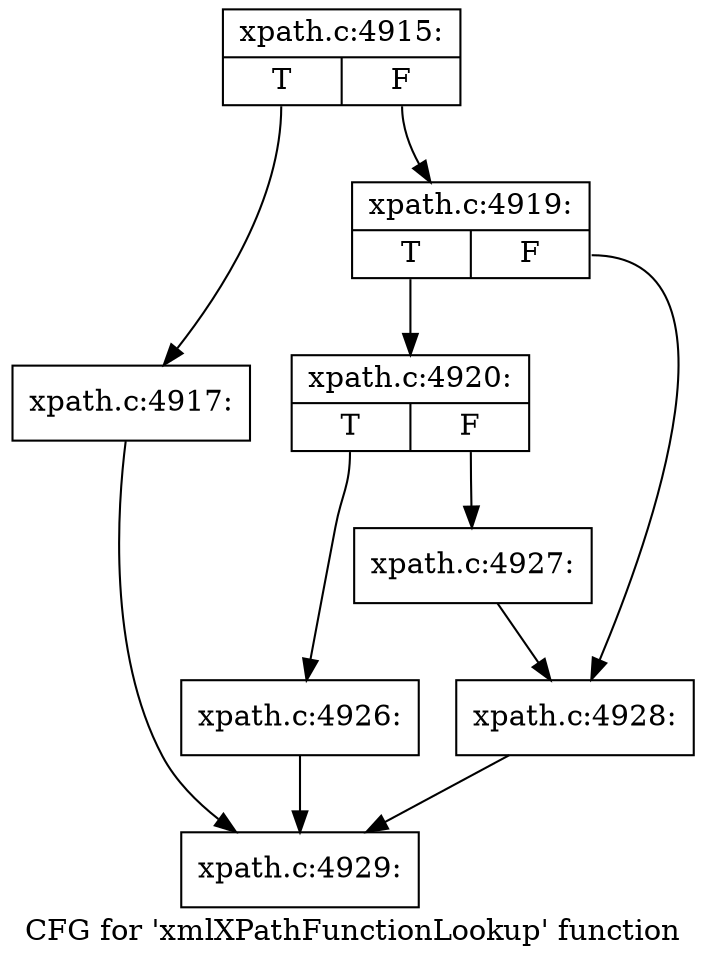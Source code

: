 digraph "CFG for 'xmlXPathFunctionLookup' function" {
	label="CFG for 'xmlXPathFunctionLookup' function";

	Node0x55e6b25e10f0 [shape=record,label="{xpath.c:4915:|{<s0>T|<s1>F}}"];
	Node0x55e6b25e10f0:s0 -> Node0x55e6b25e7260;
	Node0x55e6b25e10f0:s1 -> Node0x55e6b25e72b0;
	Node0x55e6b25e7260 [shape=record,label="{xpath.c:4917:}"];
	Node0x55e6b25e7260 -> Node0x55e6b25dff60;
	Node0x55e6b25e72b0 [shape=record,label="{xpath.c:4919:|{<s0>T|<s1>F}}"];
	Node0x55e6b25e72b0:s0 -> Node0x55e6b25e76e0;
	Node0x55e6b25e72b0:s1 -> Node0x55e6b25e7730;
	Node0x55e6b25e76e0 [shape=record,label="{xpath.c:4920:|{<s0>T|<s1>F}}"];
	Node0x55e6b25e76e0:s0 -> Node0x55e6b25e8760;
	Node0x55e6b25e76e0:s1 -> Node0x55e6b25e87b0;
	Node0x55e6b25e8760 [shape=record,label="{xpath.c:4926:}"];
	Node0x55e6b25e8760 -> Node0x55e6b25dff60;
	Node0x55e6b25e87b0 [shape=record,label="{xpath.c:4927:}"];
	Node0x55e6b25e87b0 -> Node0x55e6b25e7730;
	Node0x55e6b25e7730 [shape=record,label="{xpath.c:4928:}"];
	Node0x55e6b25e7730 -> Node0x55e6b25dff60;
	Node0x55e6b25dff60 [shape=record,label="{xpath.c:4929:}"];
}
